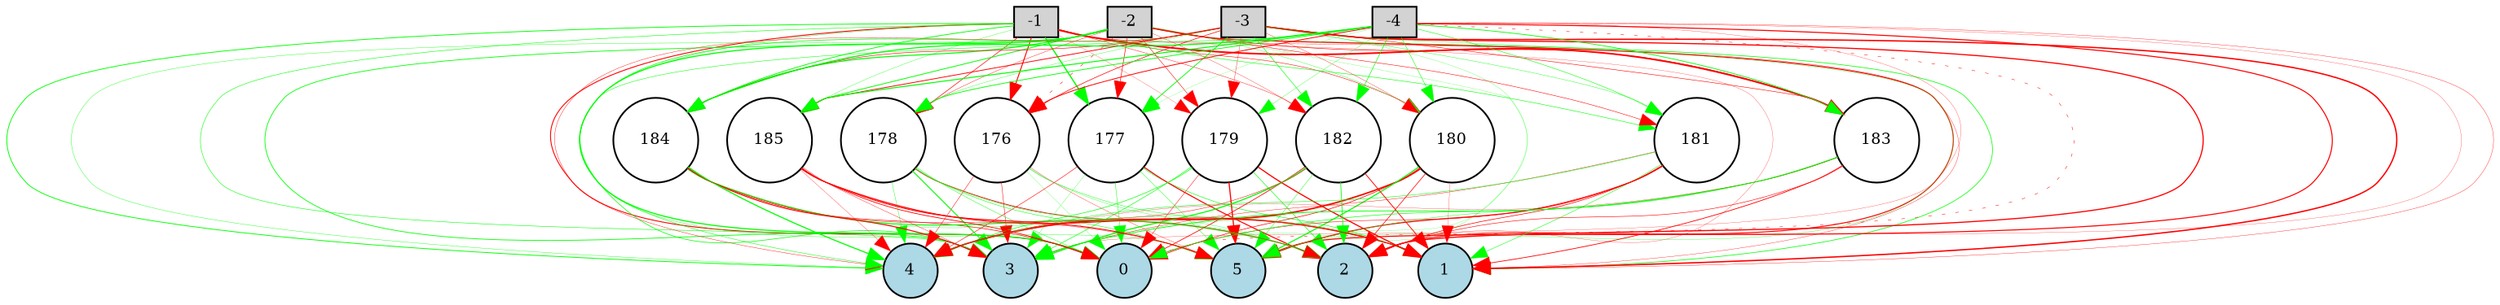 digraph {
	node [fontsize=9 height=0.2 shape=circle width=0.2]
	-1 [fillcolor=lightgray shape=box style=filled]
	-2 [fillcolor=lightgray shape=box style=filled]
	-3 [fillcolor=lightgray shape=box style=filled]
	-4 [fillcolor=lightgray shape=box style=filled]
	0 [fillcolor=lightblue style=filled]
	1 [fillcolor=lightblue style=filled]
	2 [fillcolor=lightblue style=filled]
	3 [fillcolor=lightblue style=filled]
	4 [fillcolor=lightblue style=filled]
	5 [fillcolor=lightblue style=filled]
	176 [fillcolor=white style=filled]
	177 [fillcolor=white style=filled]
	178 [fillcolor=white style=filled]
	179 [fillcolor=white style=filled]
	180 [fillcolor=white style=filled]
	181 [fillcolor=white style=filled]
	182 [fillcolor=white style=filled]
	183 [fillcolor=white style=filled]
	184 [fillcolor=white style=filled]
	185 [fillcolor=white style=filled]
	-1 -> 176 [color=red penwidth=0.5567331658692731 style=solid]
	-1 -> 177 [color=green penwidth=0.7144743887145539 style=solid]
	-1 -> 178 [color=red penwidth=0.333947793525606 style=solid]
	-1 -> 179 [color=red penwidth=0.12088041730824031 style=solid]
	-1 -> 180 [color=red penwidth=0.2658718583413744 style=solid]
	-1 -> 181 [color=green penwidth=0.2861582459422165 style=solid]
	-1 -> 182 [color=red penwidth=0.2084673611170621 style=solid]
	-1 -> 183 [color=red penwidth=0.957774204027692 style=solid]
	-1 -> 184 [color=green penwidth=0.4565612239917418 style=solid]
	-1 -> 185 [color=green penwidth=0.1669230242646926 style=solid]
	-2 -> 176 [color=red penwidth=0.2665634114577835 style=dotted]
	-2 -> 177 [color=red penwidth=0.333332766712344 style=solid]
	-2 -> 178 [color=red penwidth=0.1974050808623645 style=solid]
	-2 -> 179 [color=red penwidth=0.26891940210277987 style=solid]
	-2 -> 180 [color=green penwidth=0.1677951483227338 style=solid]
	-2 -> 181 [color=red penwidth=0.2702043462550253 style=solid]
	-2 -> 182 [color=red penwidth=0.15911961030422406 style=solid]
	-2 -> 183 [color=red penwidth=0.31614650181350856 style=solid]
	-2 -> 184 [color=green penwidth=0.6002050820230177 style=solid]
	-2 -> 185 [color=green penwidth=0.4733198412124462 style=solid]
	-3 -> 176 [color=red penwidth=0.3518535191368809 style=solid]
	-3 -> 177 [color=green penwidth=0.4517305948320741 style=solid]
	-3 -> 178 [color=green penwidth=0.16659082073854553 style=solid]
	-3 -> 179 [color=red penwidth=0.18793608270494158 style=solid]
	-3 -> 180 [color=red penwidth=0.1670197963654576 style=solid]
	-3 -> 181 [color=green penwidth=0.19720600262491778 style=solid]
	-3 -> 182 [color=green penwidth=0.30148197552993494 style=solid]
	-3 -> 183 [color=red penwidth=0.28833389166270335 style=solid]
	-3 -> 184 [color=red penwidth=0.3031831233752147 style=solid]
	-3 -> 185 [color=red penwidth=0.46587320509022445 style=solid]
	-4 -> 176 [color=red penwidth=0.48692172355710817 style=solid]
	-4 -> 177 [color=green penwidth=0.1015380057058759 style=solid]
	-4 -> 178 [color=green penwidth=0.4415706165400689 style=solid]
	-4 -> 179 [color=green penwidth=0.15476137686709857 style=solid]
	-4 -> 180 [color=green penwidth=0.26106566493302064 style=solid]
	-4 -> 181 [color=green penwidth=0.27052786662900175 style=solid]
	-4 -> 182 [color=green penwidth=0.32128420984104156 style=solid]
	-4 -> 183 [color=green penwidth=0.4281545841697716 style=solid]
	-4 -> 184 [color=green penwidth=0.6156869925175049 style=solid]
	-4 -> 185 [color=green penwidth=0.582699335498572 style=solid]
	176 -> 0 [color=green penwidth=0.10991820211920433 style=solid]
	176 -> 1 [color=green penwidth=0.2193685648338706 style=solid]
	176 -> 2 [color=green penwidth=0.1619734224281128 style=solid]
	176 -> 3 [color=red penwidth=0.25588475286526724 style=solid]
	176 -> 4 [color=red penwidth=0.24366648797735477 style=solid]
	176 -> 5 [color=red penwidth=0.16606892773335802 style=solid]
	177 -> 0 [color=green penwidth=0.23377778530229693 style=solid]
	177 -> 1 [color=green penwidth=0.298379937413106 style=solid]
	177 -> 2 [color=red penwidth=0.6010015277896419 style=solid]
	177 -> 3 [color=green penwidth=0.13344609255664275 style=solid]
	177 -> 4 [color=red penwidth=0.2825407202351674 style=solid]
	177 -> 5 [color=green penwidth=0.21893729443343618 style=solid]
	178 -> 0 [color=green penwidth=0.22077332622774393 style=solid]
	178 -> 1 [color=red penwidth=0.4315240796957136 style=solid]
	178 -> 2 [color=green penwidth=0.2304990793035687 style=solid]
	178 -> 3 [color=green penwidth=0.5702732201226034 style=solid]
	178 -> 4 [color=green penwidth=0.1908391210321002 style=solid]
	178 -> 5 [color=green penwidth=0.2572355739332537 style=solid]
	179 -> 0 [color=red penwidth=0.24561655696546164 style=solid]
	179 -> 1 [color=red penwidth=0.6748431143151016 style=solid]
	179 -> 2 [color=green penwidth=0.3136257645771246 style=solid]
	179 -> 3 [color=green penwidth=0.3088455300045203 style=solid]
	179 -> 4 [color=green penwidth=0.3291248927318855 style=solid]
	179 -> 5 [color=red penwidth=0.6682419902416028 style=solid]
	180 -> 0 [color=red penwidth=0.351652360739924 style=solid]
	180 -> 1 [color=red penwidth=0.13478158527416606 style=solid]
	180 -> 2 [color=red penwidth=0.36951632239575205 style=solid]
	180 -> 3 [color=green penwidth=0.11653393389910101 style=solid]
	180 -> 4 [color=red penwidth=0.8277868621486414 style=solid]
	180 -> 5 [color=green penwidth=0.6071090022515107 style=solid]
	181 -> 0 [color=red penwidth=0.2616007126193076 style=solid]
	181 -> 1 [color=green penwidth=0.25371656372023055 style=solid]
	181 -> 2 [color=red penwidth=0.3579953793764493 style=solid]
	181 -> 3 [color=red penwidth=0.20887214819613215 style=solid]
	181 -> 4 [color=green penwidth=0.26345788490212513 style=solid]
	181 -> 5 [color=red penwidth=0.6240227020738985 style=solid]
	182 -> 0 [color=red penwidth=0.3972669631870115 style=solid]
	182 -> 1 [color=red penwidth=0.46307003662872137 style=solid]
	182 -> 2 [color=green penwidth=0.40001184734367967 style=solid]
	182 -> 3 [color=green penwidth=0.6400393112454004 style=solid]
	182 -> 4 [color=red penwidth=0.24356375676154293 style=solid]
	182 -> 5 [color=green penwidth=0.2105143501752182 style=solid]
	183 -> 0 [color=green penwidth=0.3254936411639609 style=solid]
	183 -> 1 [color=red penwidth=0.42619798643907525 style=solid]
	183 -> 2 [color=red penwidth=0.2964552601089811 style=solid]
	183 -> 3 [color=green penwidth=0.4247950948353425 style=solid]
	183 -> 4 [color=red penwidth=0.13798969229238026 style=solid]
	183 -> 5 [color=green penwidth=0.22268559873639227 style=solid]
	184 -> 0 [color=red penwidth=0.3455282060209417 style=solid]
	184 -> 1 [color=green penwidth=0.15805729631535004 style=solid]
	184 -> 2 [color=green penwidth=0.5654348294280349 style=solid]
	184 -> 3 [color=red penwidth=0.5769068552656389 style=solid]
	184 -> 4 [color=green penwidth=0.6489723875523534 style=solid]
	184 -> 5 [color=red penwidth=0.19959047731959503 style=solid]
	185 -> 0 [color=red penwidth=0.4246564595227398 style=solid]
	185 -> 1 [color=red penwidth=0.5175301336217805 style=solid]
	185 -> 2 [color=red penwidth=0.25560007492117254 style=solid]
	185 -> 3 [color=red penwidth=0.1854621705494418 style=solid]
	185 -> 4 [color=red penwidth=0.1508907450744923 style=solid]
	185 -> 5 [color=red penwidth=0.5299525225555977 style=solid]
	-1 -> 0 [color=red penwidth=0.5363535125550474 style=solid]
	-1 -> 1 [color=red penwidth=0.17559587017342765 style=solid]
	-1 -> 2 [color=red penwidth=0.13307902585972625 style=solid]
	-1 -> 3 [color=green penwidth=0.2785889993993199 style=solid]
	-1 -> 4 [color=green penwidth=0.45650929594610645 style=solid]
	-1 -> 5 [color=green penwidth=0.1801794085741983 style=solid]
	-2 -> 0 [color=green penwidth=0.6541756412553738 style=solid]
	-2 -> 1 [color=green penwidth=0.3725341259336532 style=solid]
	-2 -> 2 [color=red penwidth=0.5760183238892057 style=solid]
	-2 -> 3 [color=green penwidth=0.42041487853855186 style=solid]
	-2 -> 4 [color=green penwidth=0.18907772842442694 style=solid]
	-2 -> 5 [color=green penwidth=0.11132733505747083 style=solid]
	-3 -> 0 [color=green penwidth=0.12045304568621892 style=solid]
	-3 -> 1 [color=red penwidth=0.7880645726432737 style=solid]
	-3 -> 2 [color=red penwidth=0.6741099005338249 style=solid]
	-3 -> 3 [color=green penwidth=0.3592032580774933 style=solid]
	-3 -> 4 [color=red penwidth=0.2037110927904488 style=solid]
	-3 -> 5 [color=green penwidth=0.15385953404612668 style=solid]
	-4 -> 0 [color=red penwidth=0.25108617772937136 style=dotted]
	-4 -> 1 [color=red penwidth=0.18216181371088447 style=solid]
	-4 -> 2 [color=red penwidth=0.13166686967634034 style=solid]
	-4 -> 3 [color=red penwidth=0.13601425570070408 style=solid]
	-4 -> 4 [color=green penwidth=0.25150214555651285 style=solid]
	-4 -> 5 [color=red penwidth=0.6113420160603119 style=solid]
}
